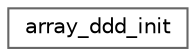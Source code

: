 digraph "Graphical Class Hierarchy"
{
 // LATEX_PDF_SIZE
  bgcolor="transparent";
  edge [fontname=Helvetica,fontsize=10,labelfontname=Helvetica,labelfontsize=10];
  node [fontname=Helvetica,fontsize=10,shape=box,height=0.2,width=0.4];
  rankdir="LR";
  Node0 [id="Node000000",label="array_ddd_init",height=0.2,width=0.4,color="grey40", fillcolor="white", style="filled",URL="$structarray__ddd__init.html",tooltip=" "];
}
